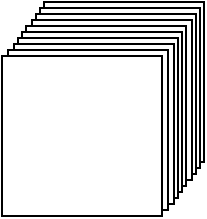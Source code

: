 <mxfile version="15.5.8" type="github">
  <diagram id="C5RBs43oDa-KdzZeNtuy" name="Page-1">
    <mxGraphModel dx="815" dy="472" grid="1" gridSize="3" guides="1" tooltips="1" connect="1" arrows="1" fold="1" page="1" pageScale="1" pageWidth="827" pageHeight="1169" math="0" shadow="0">
      <root>
        <mxCell id="WIyWlLk6GJQsqaUBKTNV-0" />
        <mxCell id="WIyWlLk6GJQsqaUBKTNV-1" parent="WIyWlLk6GJQsqaUBKTNV-0" />
        <mxCell id="0CUeb5_88-cBfMUGa1II-21" value="" style="whiteSpace=wrap;html=1;aspect=fixed;" vertex="1" parent="WIyWlLk6GJQsqaUBKTNV-1">
          <mxGeometry x="294" y="84" width="80" height="80" as="geometry" />
        </mxCell>
        <mxCell id="0CUeb5_88-cBfMUGa1II-22" value="" style="whiteSpace=wrap;html=1;aspect=fixed;" vertex="1" parent="WIyWlLk6GJQsqaUBKTNV-1">
          <mxGeometry x="292" y="87" width="80" height="80" as="geometry" />
        </mxCell>
        <mxCell id="0CUeb5_88-cBfMUGa1II-23" value="" style="whiteSpace=wrap;html=1;aspect=fixed;" vertex="1" parent="WIyWlLk6GJQsqaUBKTNV-1">
          <mxGeometry x="290" y="90" width="80" height="80" as="geometry" />
        </mxCell>
        <mxCell id="0CUeb5_88-cBfMUGa1II-24" value="" style="whiteSpace=wrap;html=1;aspect=fixed;" vertex="1" parent="WIyWlLk6GJQsqaUBKTNV-1">
          <mxGeometry x="288" y="93" width="80" height="80" as="geometry" />
        </mxCell>
        <mxCell id="0CUeb5_88-cBfMUGa1II-25" value="" style="whiteSpace=wrap;html=1;aspect=fixed;" vertex="1" parent="WIyWlLk6GJQsqaUBKTNV-1">
          <mxGeometry x="285" y="96" width="80" height="80" as="geometry" />
        </mxCell>
        <mxCell id="0CUeb5_88-cBfMUGa1II-26" value="" style="whiteSpace=wrap;html=1;aspect=fixed;" vertex="1" parent="WIyWlLk6GJQsqaUBKTNV-1">
          <mxGeometry x="283" y="99" width="80" height="80" as="geometry" />
        </mxCell>
        <mxCell id="0CUeb5_88-cBfMUGa1II-27" value="" style="whiteSpace=wrap;html=1;aspect=fixed;" vertex="1" parent="WIyWlLk6GJQsqaUBKTNV-1">
          <mxGeometry x="281" y="102" width="80" height="80" as="geometry" />
        </mxCell>
        <mxCell id="0CUeb5_88-cBfMUGa1II-28" value="" style="whiteSpace=wrap;html=1;aspect=fixed;" vertex="1" parent="WIyWlLk6GJQsqaUBKTNV-1">
          <mxGeometry x="279" y="105" width="80" height="80" as="geometry" />
        </mxCell>
        <mxCell id="0CUeb5_88-cBfMUGa1II-29" value="" style="whiteSpace=wrap;html=1;aspect=fixed;" vertex="1" parent="WIyWlLk6GJQsqaUBKTNV-1">
          <mxGeometry x="276" y="108" width="80" height="80" as="geometry" />
        </mxCell>
        <mxCell id="0CUeb5_88-cBfMUGa1II-30" value="" style="whiteSpace=wrap;html=1;aspect=fixed;" vertex="1" parent="WIyWlLk6GJQsqaUBKTNV-1">
          <mxGeometry x="273" y="111" width="80" height="80" as="geometry" />
        </mxCell>
      </root>
    </mxGraphModel>
  </diagram>
</mxfile>
